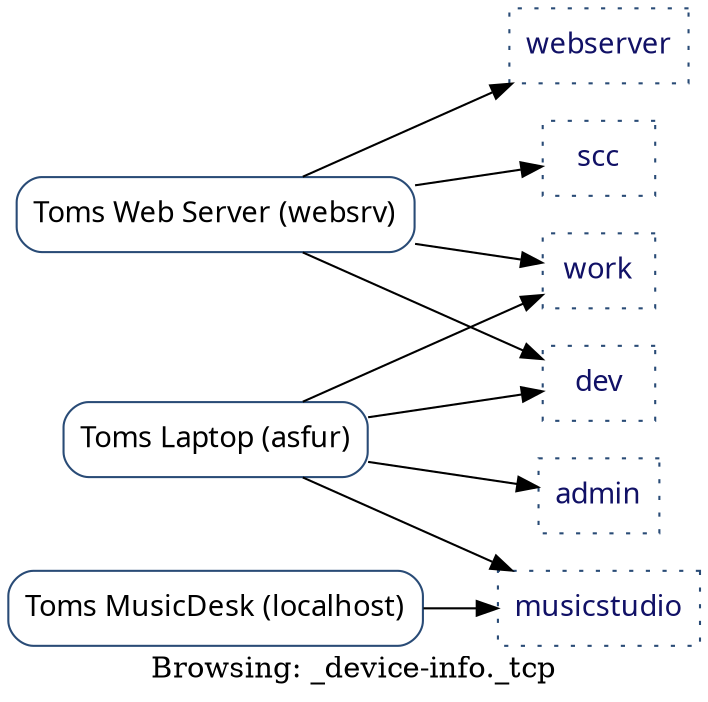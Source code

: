 digraph structs {
	graph [rankdir=LR, label="Browsing: _device-info._tcp"];
	node [label="\N", color="#294b76", style=rounded, shape=box, fontname="Trebuchet MS"];
	graph [lp="126,10",
		bb="0,0,252,326"];
	webserver [label=webserver, style=dotted, fillcolor="#116611", fontcolor="#111166", pos="216,308", width="0.89", height="0.50"];
	admin [label=admin, style=dotted, fillcolor="#116611", fontcolor="#111166", pos="216,92", width="0.75", height="0.50"];
	musicstudio [label=musicstudio, style=dotted, fillcolor="#116611", fontcolor="#111166", pos="216,38", width="1.00", height="0.50"];
	scc [label=scc, style=dotted, fillcolor="#116611", fontcolor="#111166", pos="216,254", width="0.75", height="0.50"];
	work [label=work, style=dotted, fillcolor="#116611", fontcolor="#111166", pos="216,200", width="0.75", height="0.50"];
	dev [label=dev, style=dotted, fillcolor="#116611", fontcolor="#111166", pos="216,146", width="0.75", height="0.50"];
	0 [label="Toms Web Server (websrv)", pos="72,213", width="1.94", height="0.50"];
	1 [label="Toms Laptop (asfur)", pos="72,132", width="1.53", height="0.50"];
	2 [label="Toms MusicDesk (localhost)", pos="72,38", width="2.00", height="0.50"];
	0 -> scc [pos="e,189,246 136,231 150,235 166,240 179,243"];
	0 -> webserver [pos="e,188,290 99,231 122,246 154,268 179,284"];
	0 -> dev [pos="e,189,159 111,195 133,185 159,173 180,163"];
	0 -> work [pos="e,189,202 143,207 155,205 168,205 179,203"];
	1 -> musicstudio [pos="e,188,56 100,114 123,100 155,78 180,62"];
	1 -> dev [pos="e,189,143 128,137 145,139 163,140 179,142"];
	1 -> work [pos="e,189,187 110,150 132,160 158,172 180,183"];
	1 -> admin [pos="e,189,99 128,117 145,112 164,106 179,102"];
	2 -> musicstudio [pos="e,180,38 144,38 152,38 161,38 170,38"];
}
